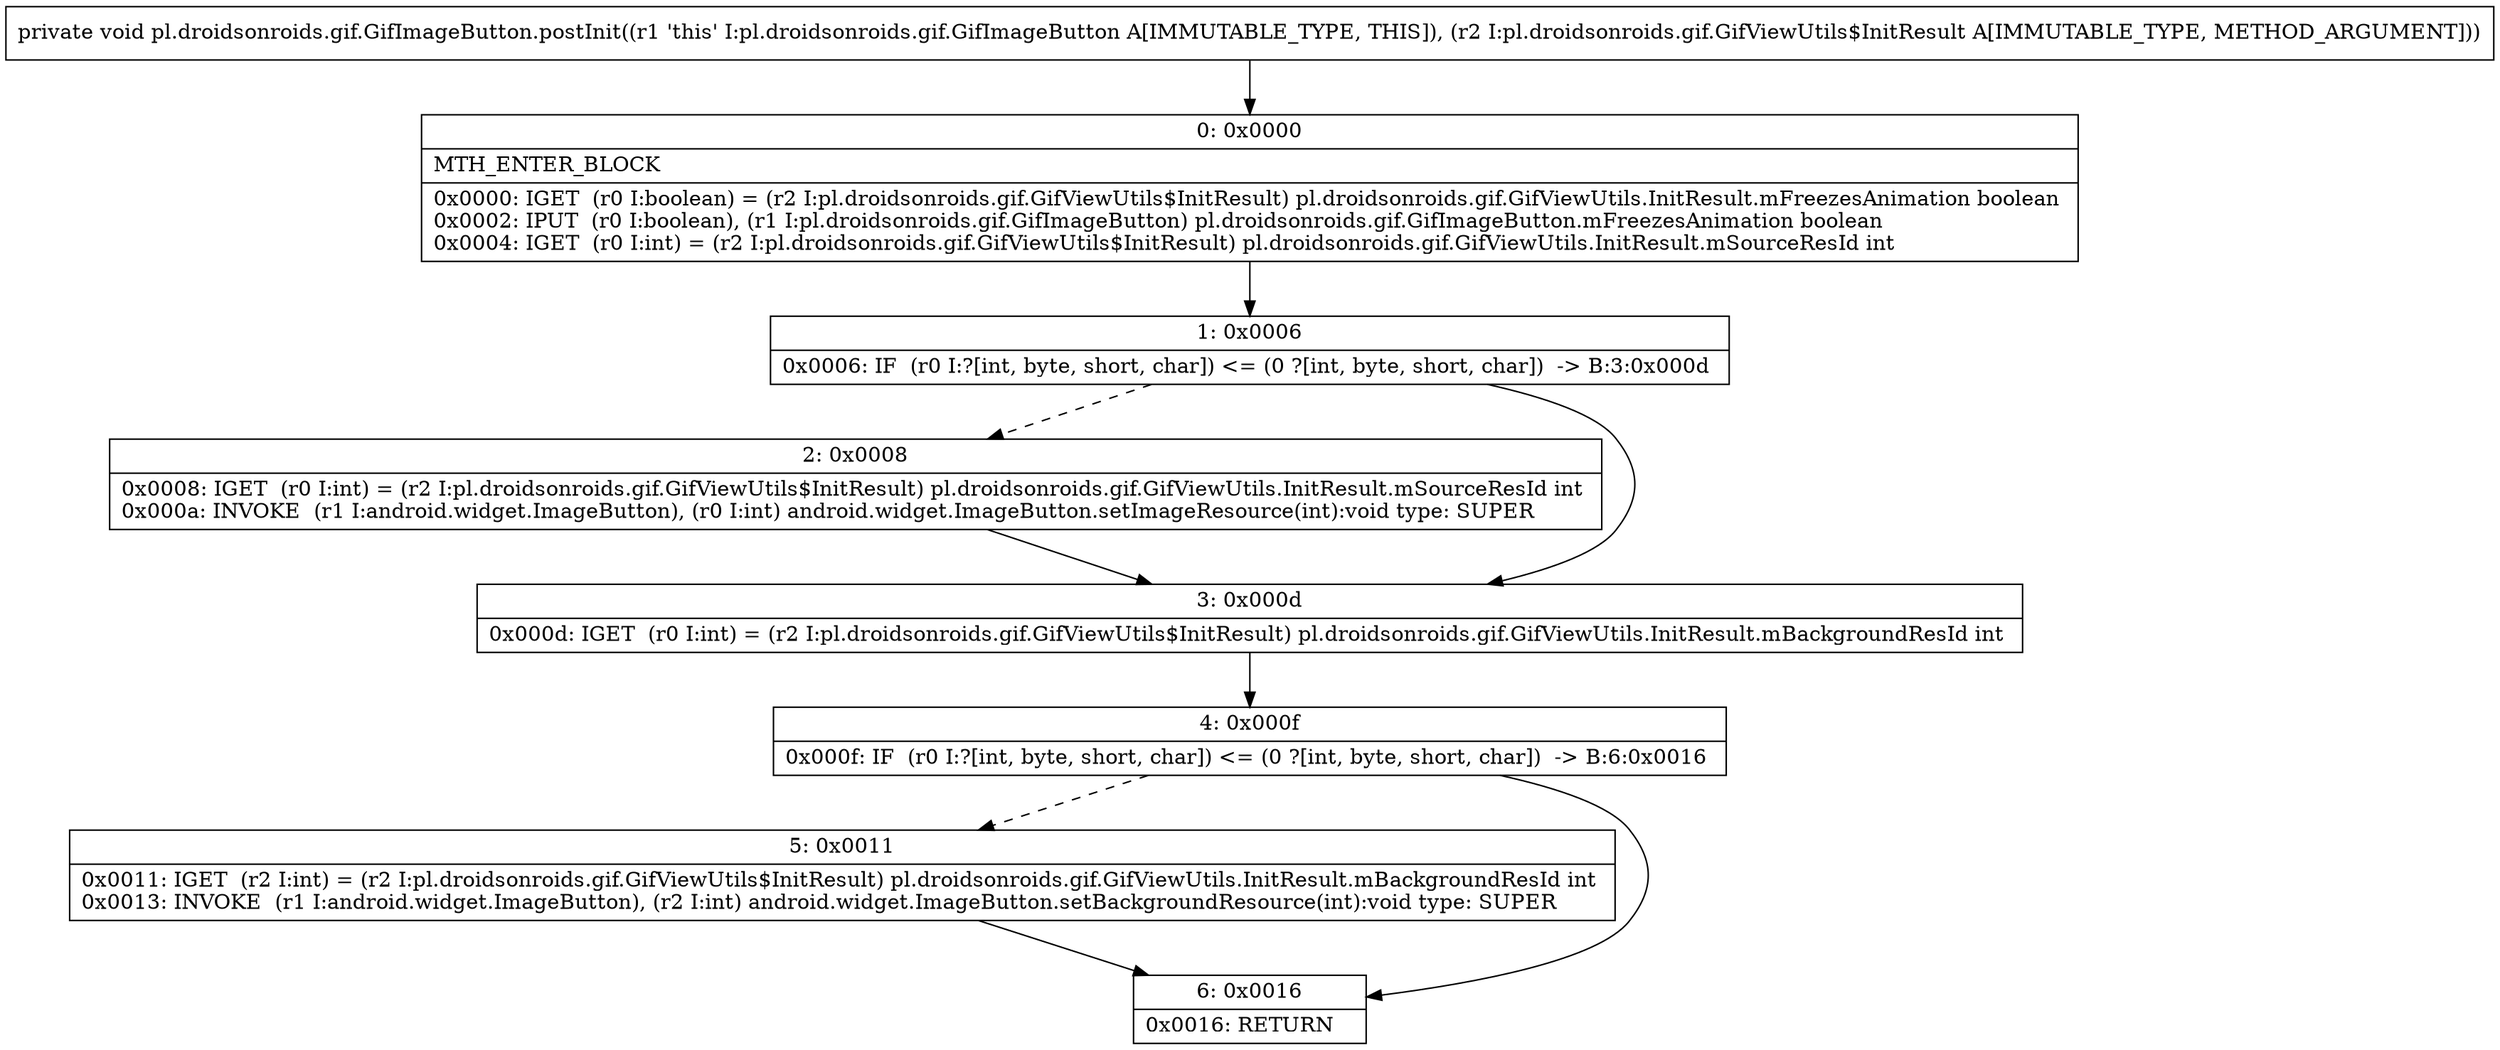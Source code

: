 digraph "CFG forpl.droidsonroids.gif.GifImageButton.postInit(Lpl\/droidsonroids\/gif\/GifViewUtils$InitResult;)V" {
Node_0 [shape=record,label="{0\:\ 0x0000|MTH_ENTER_BLOCK\l|0x0000: IGET  (r0 I:boolean) = (r2 I:pl.droidsonroids.gif.GifViewUtils$InitResult) pl.droidsonroids.gif.GifViewUtils.InitResult.mFreezesAnimation boolean \l0x0002: IPUT  (r0 I:boolean), (r1 I:pl.droidsonroids.gif.GifImageButton) pl.droidsonroids.gif.GifImageButton.mFreezesAnimation boolean \l0x0004: IGET  (r0 I:int) = (r2 I:pl.droidsonroids.gif.GifViewUtils$InitResult) pl.droidsonroids.gif.GifViewUtils.InitResult.mSourceResId int \l}"];
Node_1 [shape=record,label="{1\:\ 0x0006|0x0006: IF  (r0 I:?[int, byte, short, char]) \<= (0 ?[int, byte, short, char])  \-\> B:3:0x000d \l}"];
Node_2 [shape=record,label="{2\:\ 0x0008|0x0008: IGET  (r0 I:int) = (r2 I:pl.droidsonroids.gif.GifViewUtils$InitResult) pl.droidsonroids.gif.GifViewUtils.InitResult.mSourceResId int \l0x000a: INVOKE  (r1 I:android.widget.ImageButton), (r0 I:int) android.widget.ImageButton.setImageResource(int):void type: SUPER \l}"];
Node_3 [shape=record,label="{3\:\ 0x000d|0x000d: IGET  (r0 I:int) = (r2 I:pl.droidsonroids.gif.GifViewUtils$InitResult) pl.droidsonroids.gif.GifViewUtils.InitResult.mBackgroundResId int \l}"];
Node_4 [shape=record,label="{4\:\ 0x000f|0x000f: IF  (r0 I:?[int, byte, short, char]) \<= (0 ?[int, byte, short, char])  \-\> B:6:0x0016 \l}"];
Node_5 [shape=record,label="{5\:\ 0x0011|0x0011: IGET  (r2 I:int) = (r2 I:pl.droidsonroids.gif.GifViewUtils$InitResult) pl.droidsonroids.gif.GifViewUtils.InitResult.mBackgroundResId int \l0x0013: INVOKE  (r1 I:android.widget.ImageButton), (r2 I:int) android.widget.ImageButton.setBackgroundResource(int):void type: SUPER \l}"];
Node_6 [shape=record,label="{6\:\ 0x0016|0x0016: RETURN   \l}"];
MethodNode[shape=record,label="{private void pl.droidsonroids.gif.GifImageButton.postInit((r1 'this' I:pl.droidsonroids.gif.GifImageButton A[IMMUTABLE_TYPE, THIS]), (r2 I:pl.droidsonroids.gif.GifViewUtils$InitResult A[IMMUTABLE_TYPE, METHOD_ARGUMENT])) }"];
MethodNode -> Node_0;
Node_0 -> Node_1;
Node_1 -> Node_2[style=dashed];
Node_1 -> Node_3;
Node_2 -> Node_3;
Node_3 -> Node_4;
Node_4 -> Node_5[style=dashed];
Node_4 -> Node_6;
Node_5 -> Node_6;
}

